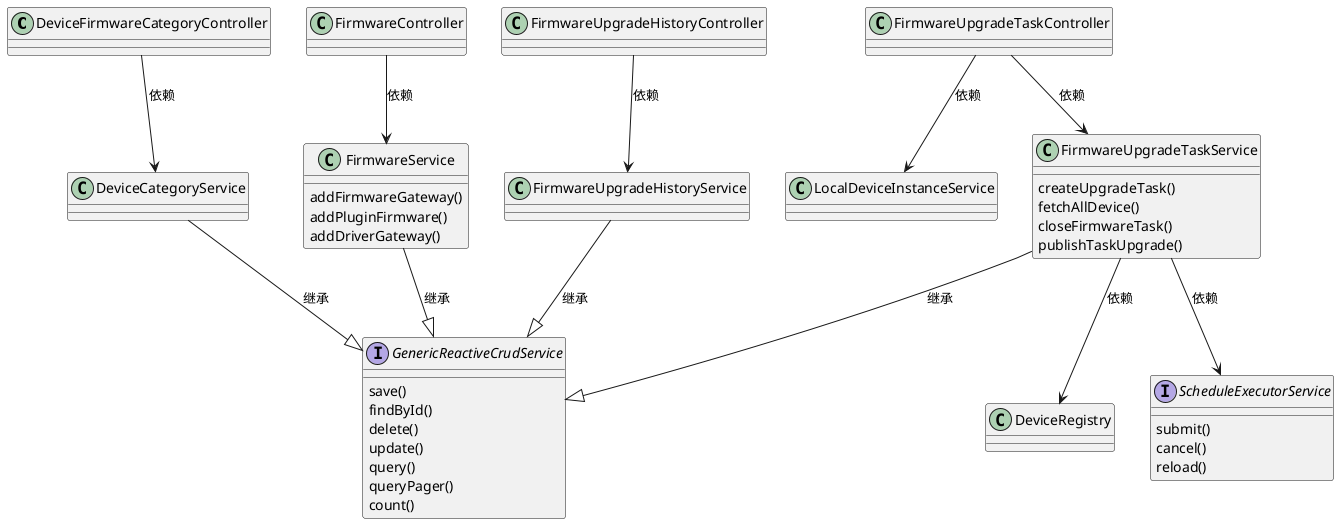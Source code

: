 @startuml
'https://plantuml.com/class-diagram

class DeviceFirmwareCategoryController
class FirmwareUpgradeHistoryController
class FirmwareController
class FirmwareUpgradeTaskController
class FirmwareService{
    addFirmwareGateway()
    addPluginFirmware()
    addDriverGateway()

}
class FirmwareUpgradeTaskService{
    createUpgradeTask()
    fetchAllDevice()
    closeFirmwareTask()
    publishTaskUpgrade()
}
class FirmwareUpgradeHistoryService
class DeviceCategoryService
class LocalDeviceInstanceService
class DeviceRegistry
interface ScheduleExecutorService{
    submit()
    cancel()
    reload()
}
interface GenericReactiveCrudService{
    save()
    findById()
    delete()
    update()
    query()
    queryPager()
    count()
}
DeviceFirmwareCategoryController --> DeviceCategoryService :依赖
DeviceCategoryService --|> GenericReactiveCrudService : 继承
FirmwareUpgradeHistoryController --> FirmwareUpgradeHistoryService :依赖
FirmwareUpgradeHistoryService --|> GenericReactiveCrudService : 继承
FirmwareController --> FirmwareService :依赖
FirmwareService --|>GenericReactiveCrudService :继承
FirmwareUpgradeTaskController --> FirmwareUpgradeTaskService :依赖
FirmwareUpgradeTaskController --> LocalDeviceInstanceService :依赖
FirmwareUpgradeTaskService --> DeviceRegistry :依赖
FirmwareUpgradeTaskService --> ScheduleExecutorService :依赖
FirmwareUpgradeTaskService --|>GenericReactiveCrudService :继承

@enduml
